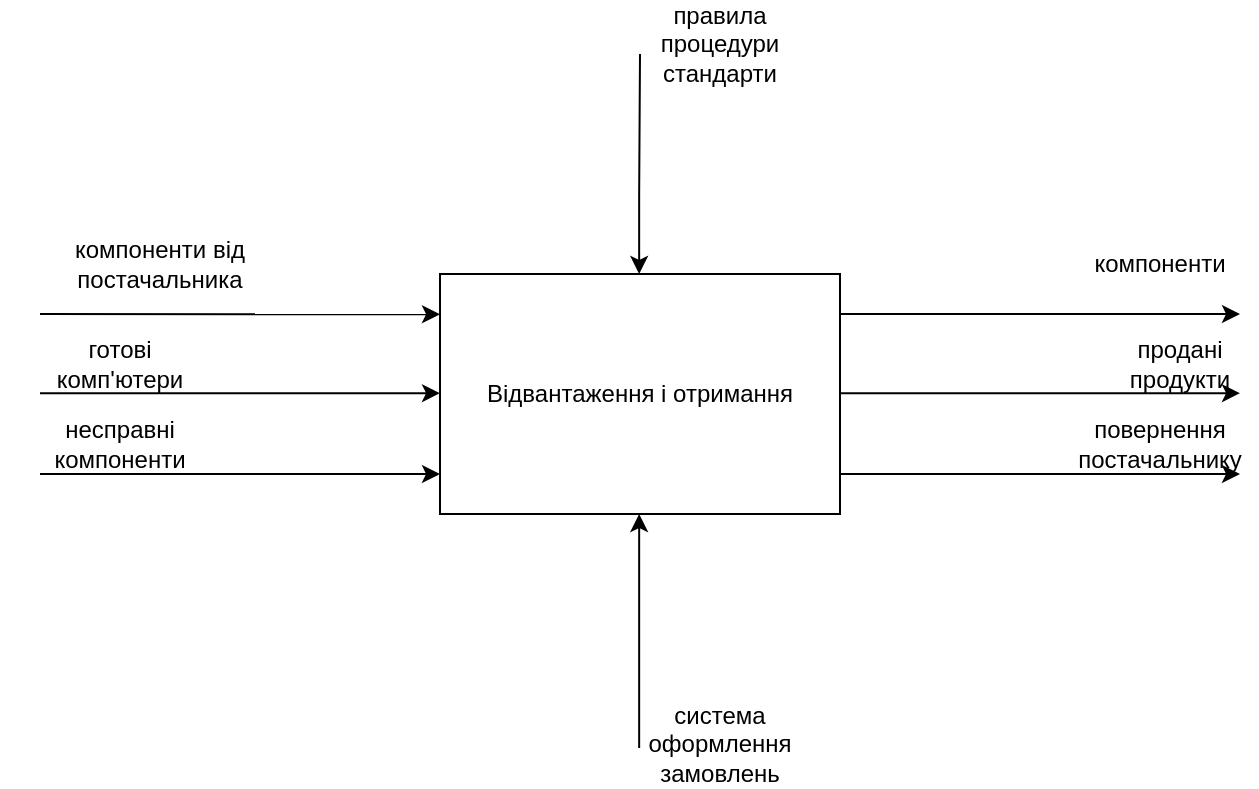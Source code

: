 <mxfile version="24.7.10">
  <diagram name="Page-1" id="KJrM5TN6bMcuwBst2HIF">
    <mxGraphModel dx="1194" dy="647" grid="1" gridSize="10" guides="1" tooltips="1" connect="1" arrows="1" fold="1" page="1" pageScale="1" pageWidth="827" pageHeight="1169" math="0" shadow="0">
      <root>
        <mxCell id="0" />
        <mxCell id="1" parent="0" />
        <mxCell id="dGLcqxDbYT8Q7OqdNw-I-41" value="Відвантаження і отримання" style="whiteSpace=wrap;html=1;align=center;" vertex="1" parent="1">
          <mxGeometry x="280" y="200" width="200" height="120" as="geometry" />
        </mxCell>
        <mxCell id="dGLcqxDbYT8Q7OqdNw-I-42" value="" style="endArrow=classic;html=1;rounded=0;entryX=0;entryY=0.168;entryDx=0;entryDy=0;entryPerimeter=0;" edge="1" parent="1" target="dGLcqxDbYT8Q7OqdNw-I-41">
          <mxGeometry width="50" height="50" relative="1" as="geometry">
            <mxPoint x="80" y="220" as="sourcePoint" />
            <mxPoint x="460" y="230" as="targetPoint" />
          </mxGeometry>
        </mxCell>
        <mxCell id="dGLcqxDbYT8Q7OqdNw-I-43" value="" style="endArrow=classic;html=1;rounded=0;entryX=0;entryY=0.168;entryDx=0;entryDy=0;entryPerimeter=0;" edge="1" parent="1">
          <mxGeometry width="50" height="50" relative="1" as="geometry">
            <mxPoint x="80" y="259.58" as="sourcePoint" />
            <mxPoint x="280" y="259.58" as="targetPoint" />
          </mxGeometry>
        </mxCell>
        <mxCell id="dGLcqxDbYT8Q7OqdNw-I-45" value="" style="endArrow=classic;html=1;rounded=0;entryX=0;entryY=0.168;entryDx=0;entryDy=0;entryPerimeter=0;" edge="1" parent="1">
          <mxGeometry width="50" height="50" relative="1" as="geometry">
            <mxPoint x="80" y="300" as="sourcePoint" />
            <mxPoint x="280" y="300" as="targetPoint" />
          </mxGeometry>
        </mxCell>
        <mxCell id="dGLcqxDbYT8Q7OqdNw-I-46" value="" style="endArrow=classic;html=1;rounded=0;entryX=0;entryY=0.168;entryDx=0;entryDy=0;entryPerimeter=0;" edge="1" parent="1">
          <mxGeometry width="50" height="50" relative="1" as="geometry">
            <mxPoint x="480" y="220" as="sourcePoint" />
            <mxPoint x="680" y="220" as="targetPoint" />
          </mxGeometry>
        </mxCell>
        <mxCell id="dGLcqxDbYT8Q7OqdNw-I-47" value="" style="endArrow=classic;html=1;rounded=0;entryX=0;entryY=0.168;entryDx=0;entryDy=0;entryPerimeter=0;" edge="1" parent="1">
          <mxGeometry width="50" height="50" relative="1" as="geometry">
            <mxPoint x="480" y="259.58" as="sourcePoint" />
            <mxPoint x="680" y="259.58" as="targetPoint" />
          </mxGeometry>
        </mxCell>
        <mxCell id="dGLcqxDbYT8Q7OqdNw-I-48" value="" style="endArrow=classic;html=1;rounded=0;entryX=0;entryY=0.168;entryDx=0;entryDy=0;entryPerimeter=0;" edge="1" parent="1">
          <mxGeometry width="50" height="50" relative="1" as="geometry">
            <mxPoint x="480" y="300" as="sourcePoint" />
            <mxPoint x="680" y="300" as="targetPoint" />
          </mxGeometry>
        </mxCell>
        <mxCell id="dGLcqxDbYT8Q7OqdNw-I-49" value="" style="endArrow=classic;html=1;rounded=0;entryX=0.75;entryY=0;entryDx=0;entryDy=0;" edge="1" parent="1">
          <mxGeometry width="50" height="50" relative="1" as="geometry">
            <mxPoint x="380" y="90" as="sourcePoint" />
            <mxPoint x="379.58" y="200" as="targetPoint" />
            <Array as="points">
              <mxPoint x="379.58" y="160" />
            </Array>
          </mxGeometry>
        </mxCell>
        <mxCell id="dGLcqxDbYT8Q7OqdNw-I-50" value="" style="endArrow=classic;html=1;rounded=0;exitX=0.4;exitY=-0.026;exitDx=0;exitDy=0;exitPerimeter=0;" edge="1" parent="1">
          <mxGeometry width="50" height="50" relative="1" as="geometry">
            <mxPoint x="379.58" y="437" as="sourcePoint" />
            <mxPoint x="379.58" y="320" as="targetPoint" />
            <Array as="points">
              <mxPoint x="379.58" y="400" />
            </Array>
          </mxGeometry>
        </mxCell>
        <mxCell id="dGLcqxDbYT8Q7OqdNw-I-51" value="правила процедури стандарти" style="text;html=1;align=center;verticalAlign=middle;whiteSpace=wrap;rounded=0;" vertex="1" parent="1">
          <mxGeometry x="390" y="70" width="60" height="30" as="geometry" />
        </mxCell>
        <mxCell id="dGLcqxDbYT8Q7OqdNw-I-52" value="система оформлення замовлень" style="text;html=1;align=center;verticalAlign=middle;whiteSpace=wrap;rounded=0;" vertex="1" parent="1">
          <mxGeometry x="390" y="420" width="60" height="30" as="geometry" />
        </mxCell>
        <mxCell id="dGLcqxDbYT8Q7OqdNw-I-53" value="компоненти від постачальника" style="text;html=1;align=center;verticalAlign=middle;whiteSpace=wrap;rounded=0;" vertex="1" parent="1">
          <mxGeometry x="60" y="180" width="160" height="30" as="geometry" />
        </mxCell>
        <mxCell id="dGLcqxDbYT8Q7OqdNw-I-54" value="готові комп&#39;ютери" style="text;html=1;align=center;verticalAlign=middle;whiteSpace=wrap;rounded=0;" vertex="1" parent="1">
          <mxGeometry x="90" y="230" width="60" height="30" as="geometry" />
        </mxCell>
        <mxCell id="dGLcqxDbYT8Q7OqdNw-I-56" value="несправні компоненти" style="text;html=1;align=center;verticalAlign=middle;whiteSpace=wrap;rounded=0;" vertex="1" parent="1">
          <mxGeometry x="90" y="270" width="60" height="30" as="geometry" />
        </mxCell>
        <mxCell id="dGLcqxDbYT8Q7OqdNw-I-57" value="компоненти" style="text;html=1;align=center;verticalAlign=middle;whiteSpace=wrap;rounded=0;" vertex="1" parent="1">
          <mxGeometry x="610" y="180" width="60" height="30" as="geometry" />
        </mxCell>
        <mxCell id="dGLcqxDbYT8Q7OqdNw-I-58" value="продані продукти" style="text;html=1;align=center;verticalAlign=middle;whiteSpace=wrap;rounded=0;" vertex="1" parent="1">
          <mxGeometry x="620" y="230" width="60" height="30" as="geometry" />
        </mxCell>
        <mxCell id="dGLcqxDbYT8Q7OqdNw-I-59" value="повернення постачальнику" style="text;html=1;align=center;verticalAlign=middle;whiteSpace=wrap;rounded=0;" vertex="1" parent="1">
          <mxGeometry x="610" y="270" width="60" height="30" as="geometry" />
        </mxCell>
      </root>
    </mxGraphModel>
  </diagram>
</mxfile>
